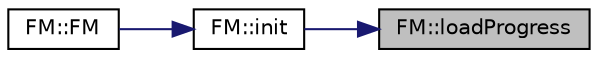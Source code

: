 digraph "FM::loadProgress"
{
 // INTERACTIVE_SVG=YES
 // LATEX_PDF_SIZE
  edge [fontname="Helvetica",fontsize="10",labelfontname="Helvetica",labelfontsize="10"];
  node [fontname="Helvetica",fontsize="10",shape=record];
  rankdir="RL";
  Node411 [label="FM::loadProgress",height=0.2,width=0.4,color="black", fillcolor="grey75", style="filled", fontcolor="black",tooltip=" "];
  Node411 -> Node412 [dir="back",color="midnightblue",fontsize="10",style="solid",fontname="Helvetica"];
  Node412 [label="FM::init",height=0.2,width=0.4,color="black", fillcolor="white", style="filled",URL="$class_f_m.html#a2963953441035d07e786165e7fa31d27",tooltip=" "];
  Node412 -> Node413 [dir="back",color="midnightblue",fontsize="10",style="solid",fontname="Helvetica"];
  Node413 [label="FM::FM",height=0.2,width=0.4,color="black", fillcolor="white", style="filled",URL="$class_f_m.html#a407bfd40f7070f79a04386a2332ecd59",tooltip=" "];
}
